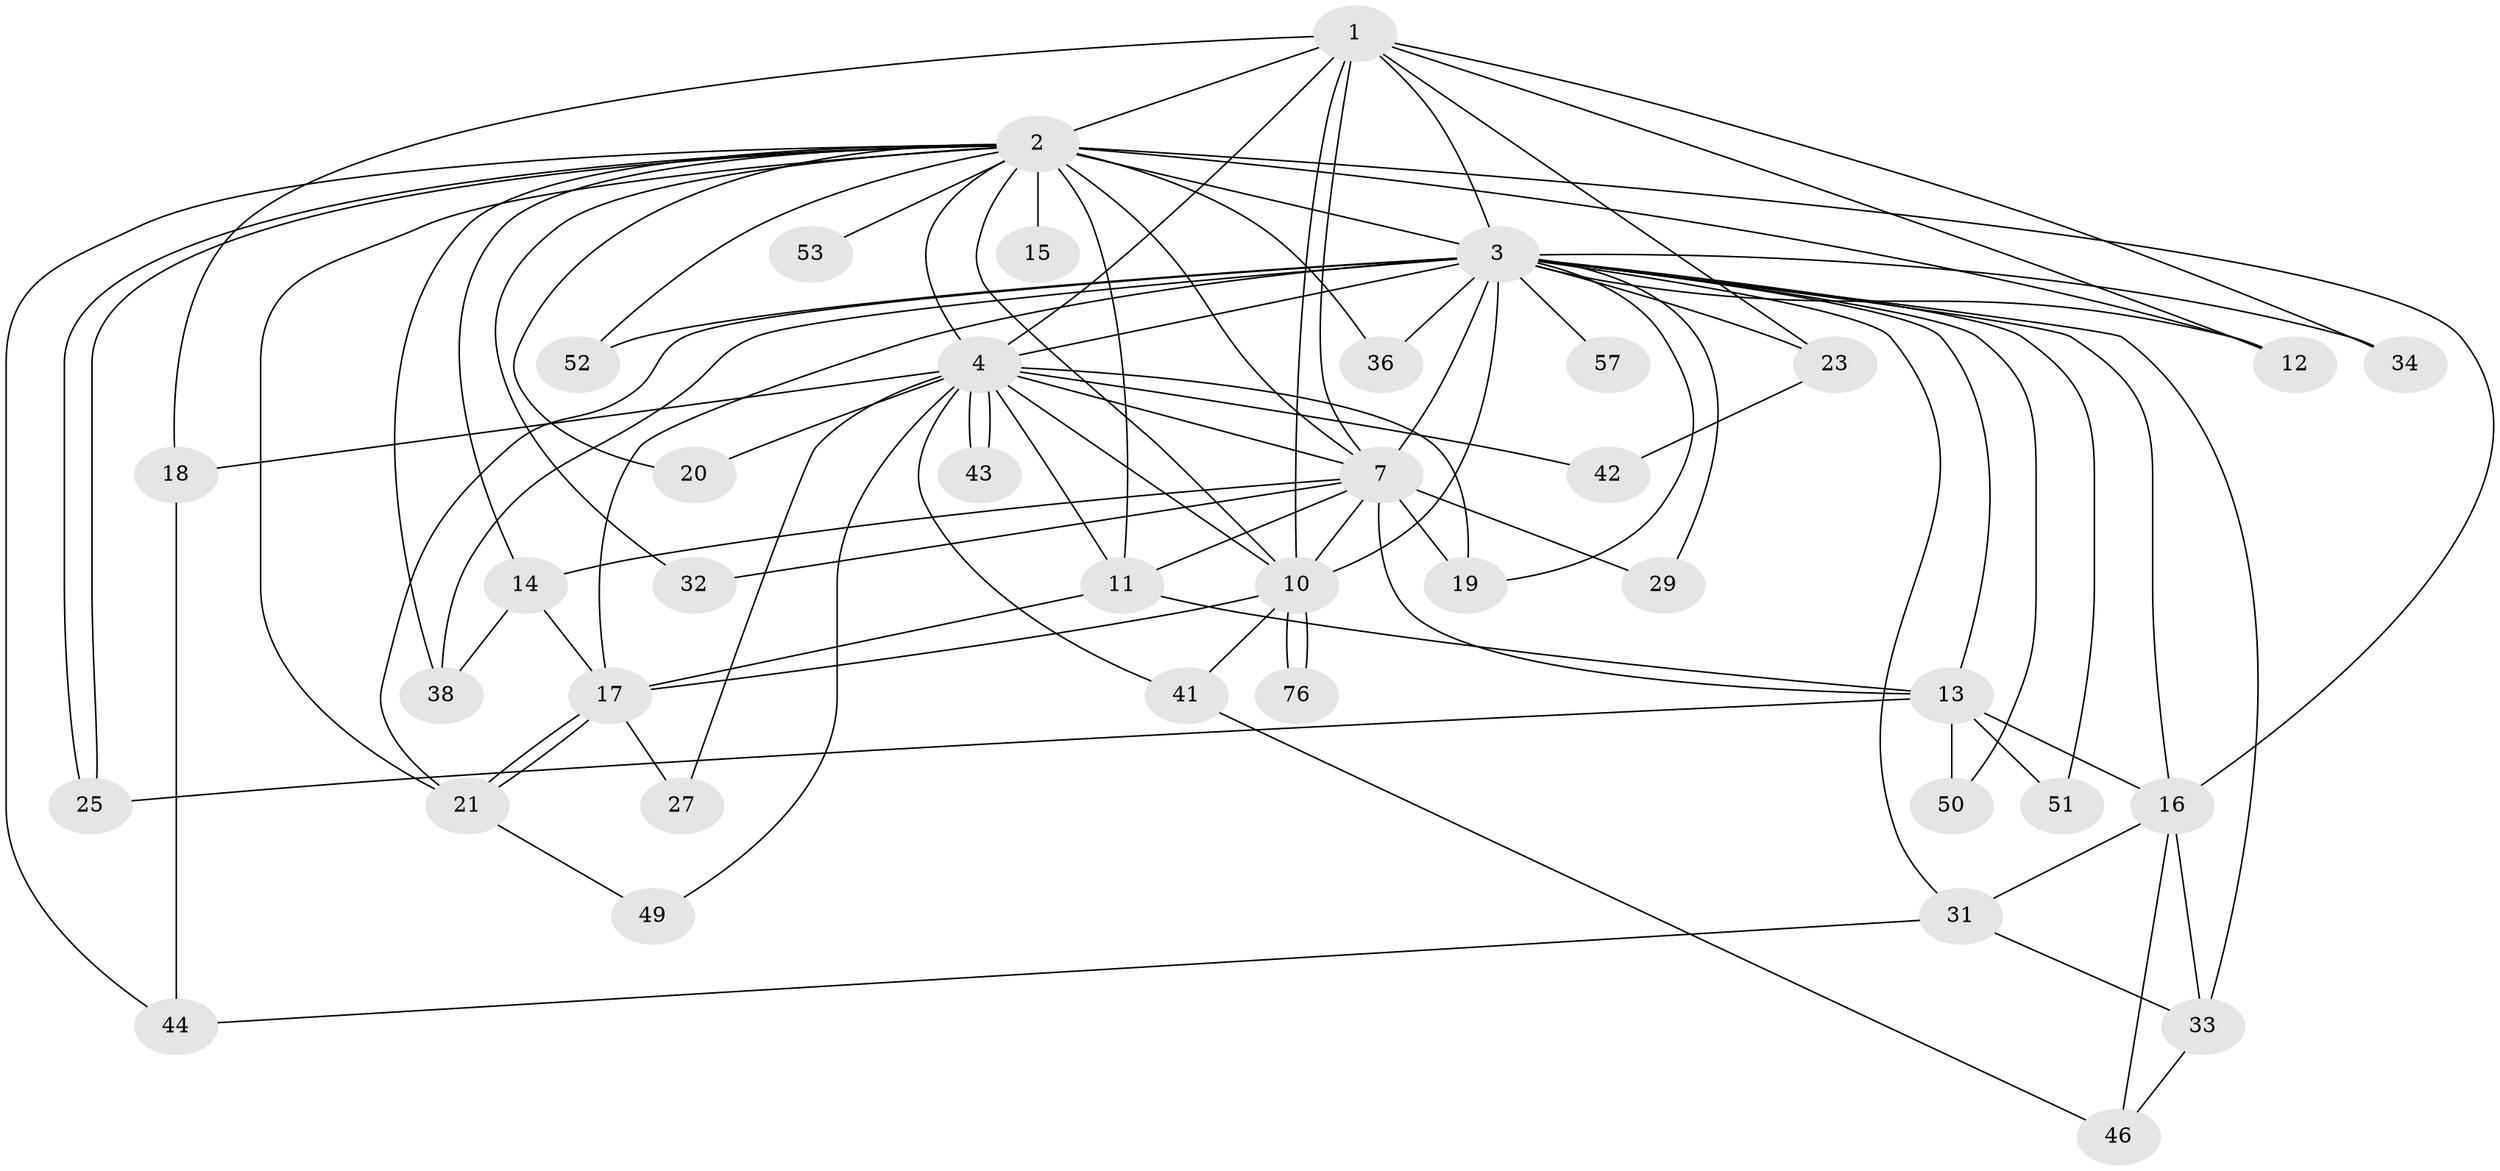 // original degree distribution, {14: 0.012658227848101266, 22: 0.012658227848101266, 16: 0.012658227848101266, 18: 0.02531645569620253, 21: 0.012658227848101266, 20: 0.012658227848101266, 19: 0.012658227848101266, 13: 0.012658227848101266, 15: 0.012658227848101266, 5: 0.06329113924050633, 3: 0.16455696202531644, 7: 0.012658227848101266, 4: 0.0759493670886076, 2: 0.5443037974683544, 9: 0.012658227848101266}
// Generated by graph-tools (version 1.1) at 2025/17/03/04/25 18:17:15]
// undirected, 39 vertices, 92 edges
graph export_dot {
graph [start="1"]
  node [color=gray90,style=filled];
  1;
  2 [super="+54+6+45"];
  3 [super="+5+77+8+24"];
  4 [super="+9+26+69+63"];
  7 [super="+39"];
  10 [super="+79"];
  11;
  12;
  13 [super="+73+62"];
  14 [super="+58"];
  15;
  16 [super="+55"];
  17 [super="+78+65+66+28"];
  18 [super="+48"];
  19;
  20;
  21 [super="+35"];
  23;
  25;
  27;
  29;
  31;
  32;
  33 [super="+37"];
  34;
  36;
  38;
  41;
  42;
  43;
  44;
  46;
  49;
  50;
  51;
  52;
  53;
  57;
  76;
  1 -- 2 [weight=3];
  1 -- 3 [weight=3];
  1 -- 4 [weight=2];
  1 -- 7;
  1 -- 10;
  1 -- 12;
  1 -- 18;
  1 -- 23;
  1 -- 34;
  2 -- 3 [weight=9];
  2 -- 4 [weight=4];
  2 -- 7 [weight=2];
  2 -- 10 [weight=2];
  2 -- 11;
  2 -- 14;
  2 -- 15 [weight=2];
  2 -- 25;
  2 -- 25;
  2 -- 38;
  2 -- 44;
  2 -- 52;
  2 -- 53 [weight=2];
  2 -- 12;
  2 -- 20;
  2 -- 32;
  2 -- 36;
  2 -- 21 [weight=2];
  2 -- 16;
  3 -- 4 [weight=9];
  3 -- 7 [weight=4];
  3 -- 10 [weight=3];
  3 -- 33 [weight=2];
  3 -- 17 [weight=3];
  3 -- 16 [weight=3];
  3 -- 21;
  3 -- 23 [weight=2];
  3 -- 29;
  3 -- 31;
  3 -- 36;
  3 -- 50;
  3 -- 57 [weight=2];
  3 -- 13;
  3 -- 38;
  3 -- 12;
  3 -- 19;
  3 -- 52;
  3 -- 51;
  3 -- 34;
  4 -- 7 [weight=2];
  4 -- 10 [weight=2];
  4 -- 27;
  4 -- 41;
  4 -- 43;
  4 -- 43;
  4 -- 49;
  4 -- 42;
  4 -- 18;
  4 -- 20;
  4 -- 19;
  4 -- 11;
  7 -- 10 [weight=3];
  7 -- 11;
  7 -- 13;
  7 -- 14;
  7 -- 19;
  7 -- 29;
  7 -- 32;
  10 -- 17;
  10 -- 41;
  10 -- 76;
  10 -- 76;
  11 -- 13;
  11 -- 17;
  13 -- 16 [weight=2];
  13 -- 50;
  13 -- 51;
  13 -- 25;
  14 -- 17;
  14 -- 38;
  16 -- 31;
  16 -- 33;
  16 -- 46;
  17 -- 21;
  17 -- 21;
  17 -- 27;
  18 -- 44;
  21 -- 49;
  23 -- 42;
  31 -- 44;
  31 -- 33;
  33 -- 46;
  41 -- 46;
}

